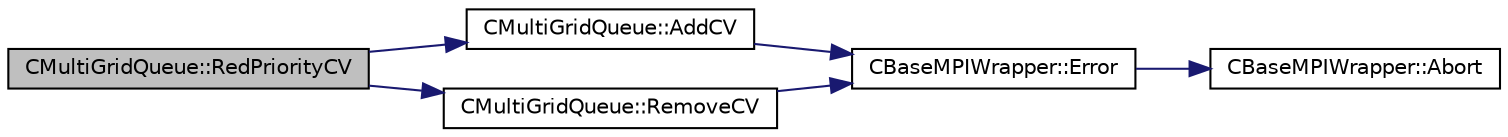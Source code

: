digraph "CMultiGridQueue::RedPriorityCV"
{
 // LATEX_PDF_SIZE
  edge [fontname="Helvetica",fontsize="10",labelfontname="Helvetica",labelfontsize="10"];
  node [fontname="Helvetica",fontsize="10",shape=record];
  rankdir="LR";
  Node1 [label="CMultiGridQueue::RedPriorityCV",height=0.2,width=0.4,color="black", fillcolor="grey75", style="filled", fontcolor="black",tooltip="Increase the priority of the CV."];
  Node1 -> Node2 [color="midnightblue",fontsize="10",style="solid",fontname="Helvetica"];
  Node2 [label="CMultiGridQueue::AddCV",height=0.2,width=0.4,color="black", fillcolor="white", style="filled",URL="$classCMultiGridQueue.html#aaa93b8640f9087eca623da1ab3477794",tooltip="Add a new CV to the list."];
  Node2 -> Node3 [color="midnightblue",fontsize="10",style="solid",fontname="Helvetica"];
  Node3 [label="CBaseMPIWrapper::Error",height=0.2,width=0.4,color="black", fillcolor="white", style="filled",URL="$classCBaseMPIWrapper.html#a04457c47629bda56704e6a8804833eeb",tooltip=" "];
  Node3 -> Node4 [color="midnightblue",fontsize="10",style="solid",fontname="Helvetica"];
  Node4 [label="CBaseMPIWrapper::Abort",height=0.2,width=0.4,color="black", fillcolor="white", style="filled",URL="$classCBaseMPIWrapper.html#af7297d861dca86b45cf561b6ab642e8f",tooltip=" "];
  Node1 -> Node5 [color="midnightblue",fontsize="10",style="solid",fontname="Helvetica"];
  Node5 [label="CMultiGridQueue::RemoveCV",height=0.2,width=0.4,color="black", fillcolor="white", style="filled",URL="$classCMultiGridQueue.html#af8505e2619a83790a5f04f258e2569fb",tooltip="Remove a CV from the list."];
  Node5 -> Node3 [color="midnightblue",fontsize="10",style="solid",fontname="Helvetica"];
}
